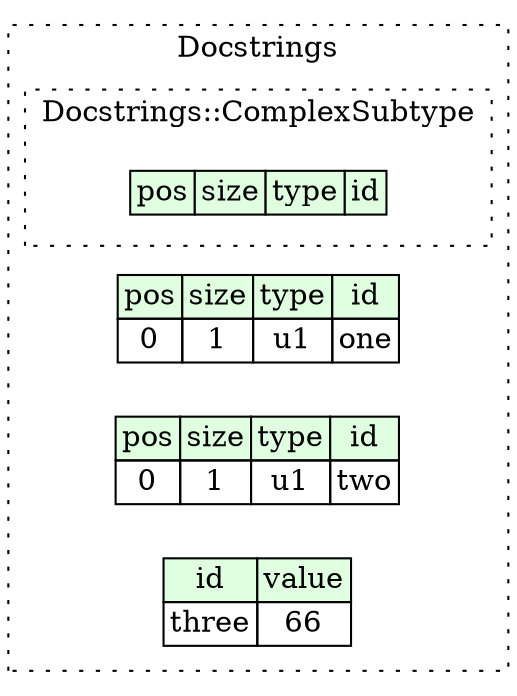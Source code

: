 digraph {
	rankdir=LR;
	node [shape=plaintext];
	subgraph cluster__docstrings {
		label="Docstrings";
		graph[style=dotted];

		docstrings__seq [label=<<TABLE BORDER="0" CELLBORDER="1" CELLSPACING="0">
			<TR><TD BGCOLOR="#E0FFE0">pos</TD><TD BGCOLOR="#E0FFE0">size</TD><TD BGCOLOR="#E0FFE0">type</TD><TD BGCOLOR="#E0FFE0">id</TD></TR>
			<TR><TD PORT="one_pos">0</TD><TD PORT="one_size">1</TD><TD>u1</TD><TD PORT="one_type">one</TD></TR>
		</TABLE>>];
		docstrings__inst__two [label=<<TABLE BORDER="0" CELLBORDER="1" CELLSPACING="0">
			<TR><TD BGCOLOR="#E0FFE0">pos</TD><TD BGCOLOR="#E0FFE0">size</TD><TD BGCOLOR="#E0FFE0">type</TD><TD BGCOLOR="#E0FFE0">id</TD></TR>
			<TR><TD PORT="two_pos">0</TD><TD PORT="two_size">1</TD><TD>u1</TD><TD PORT="two_type">two</TD></TR>
		</TABLE>>];
		docstrings__inst__three [label=<<TABLE BORDER="0" CELLBORDER="1" CELLSPACING="0">
			<TR><TD BGCOLOR="#E0FFE0">id</TD><TD BGCOLOR="#E0FFE0">value</TD></TR>
			<TR><TD>three</TD><TD>66</TD></TR>
		</TABLE>>];
		subgraph cluster__complex_subtype {
			label="Docstrings::ComplexSubtype";
			graph[style=dotted];

			complex_subtype__seq [label=<<TABLE BORDER="0" CELLBORDER="1" CELLSPACING="0">
				<TR><TD BGCOLOR="#E0FFE0">pos</TD><TD BGCOLOR="#E0FFE0">size</TD><TD BGCOLOR="#E0FFE0">type</TD><TD BGCOLOR="#E0FFE0">id</TD></TR>
			</TABLE>>];
		}
	}
}
